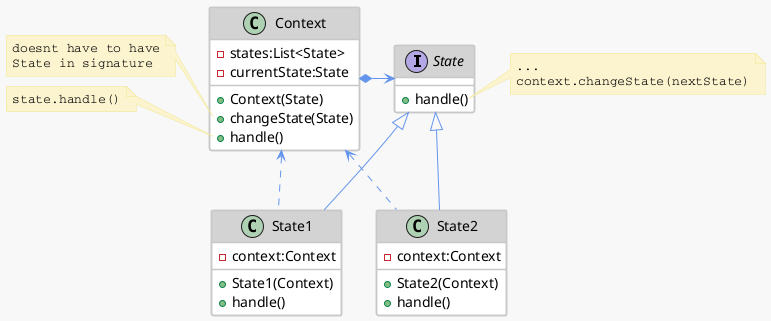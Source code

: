 @startuml

skinparam BackgroundColor #F8F8F8
skinparam  Shadowing false
skinparam RoundCorner 3
skinparam noteBorderColor Khaki
skinparam noteBackgroundColor #FCF3CF
skinparam noteFontName Courier
skinparam noteFontSite 4

skinparam class {
BackgroundColor white
ArrowColor CornFlowerBlue
BorderColor #C8C8C8
BorderThickness 1.5
HeaderBackgroundColor LightGrey
}

interface State {
  + handle()
}

class State1{
 - context:Context
 + State1(Context)
 + handle()
}
class State2{
 - context:Context
 + State2(Context)
 + handle()
 }


class Context {
  - states:List<State>
  - currentState:State
  + Context(State)
  + changeState(State)
  + handle()
}

note right of State::handle
   ...
   context.changeState(nextState)
end note

note left of Context::changeState
  doesnt have to have
  State in signature
end note

note left of Context::handle
   state.handle()
end note

State <|-- State1
State <|-- State2
Context *-r->State
Context <.. State1
Context <.. State2

newpage
title State hold the context
skinparam BackgroundColor #F8F8F8
skinparam  Shadowing false
skinparam RoundCorner 3
skinparam noteBorderColor Khaki
skinparam noteBackgroundColor #FCF3CF
skinparam noteFontName Courier
skinparam noteFontSite 4

skinparam class {
BackgroundColor white
ArrowColor CornFlowerBlue
BorderColor #C8C8C8
BorderThickness 1.5
HeaderBackgroundColor LightGrey
}

interface State {
  + handle(Context)
}

class State1{
  + handle(Context)
}

class State2{
  + handle(Context)
}

class Context{
  - state:State
  + handle()
  + setState(State)
}

note left of State2::handle
            ...
  context.setState(new State2());
end note

note left of Context::handle
  state.handle(this);
end note

State <|-- State1
State <|-- State2
Context *-r-> State
Context <.. State1
Context <.. State2




@enduml


